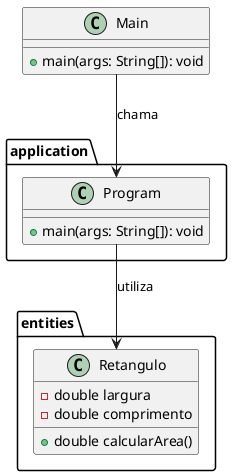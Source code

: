 @startuml

package entities {
    class Retangulo {
        - double largura
        - double comprimento
        + double calcularArea()
    }
}

package application {
    class Program {
        + main(args: String[]): void
    }
}

class Main {
    + main(args: String[]): void
}

Main --> Program : chama
Program --> Retangulo : utiliza

@enduml
